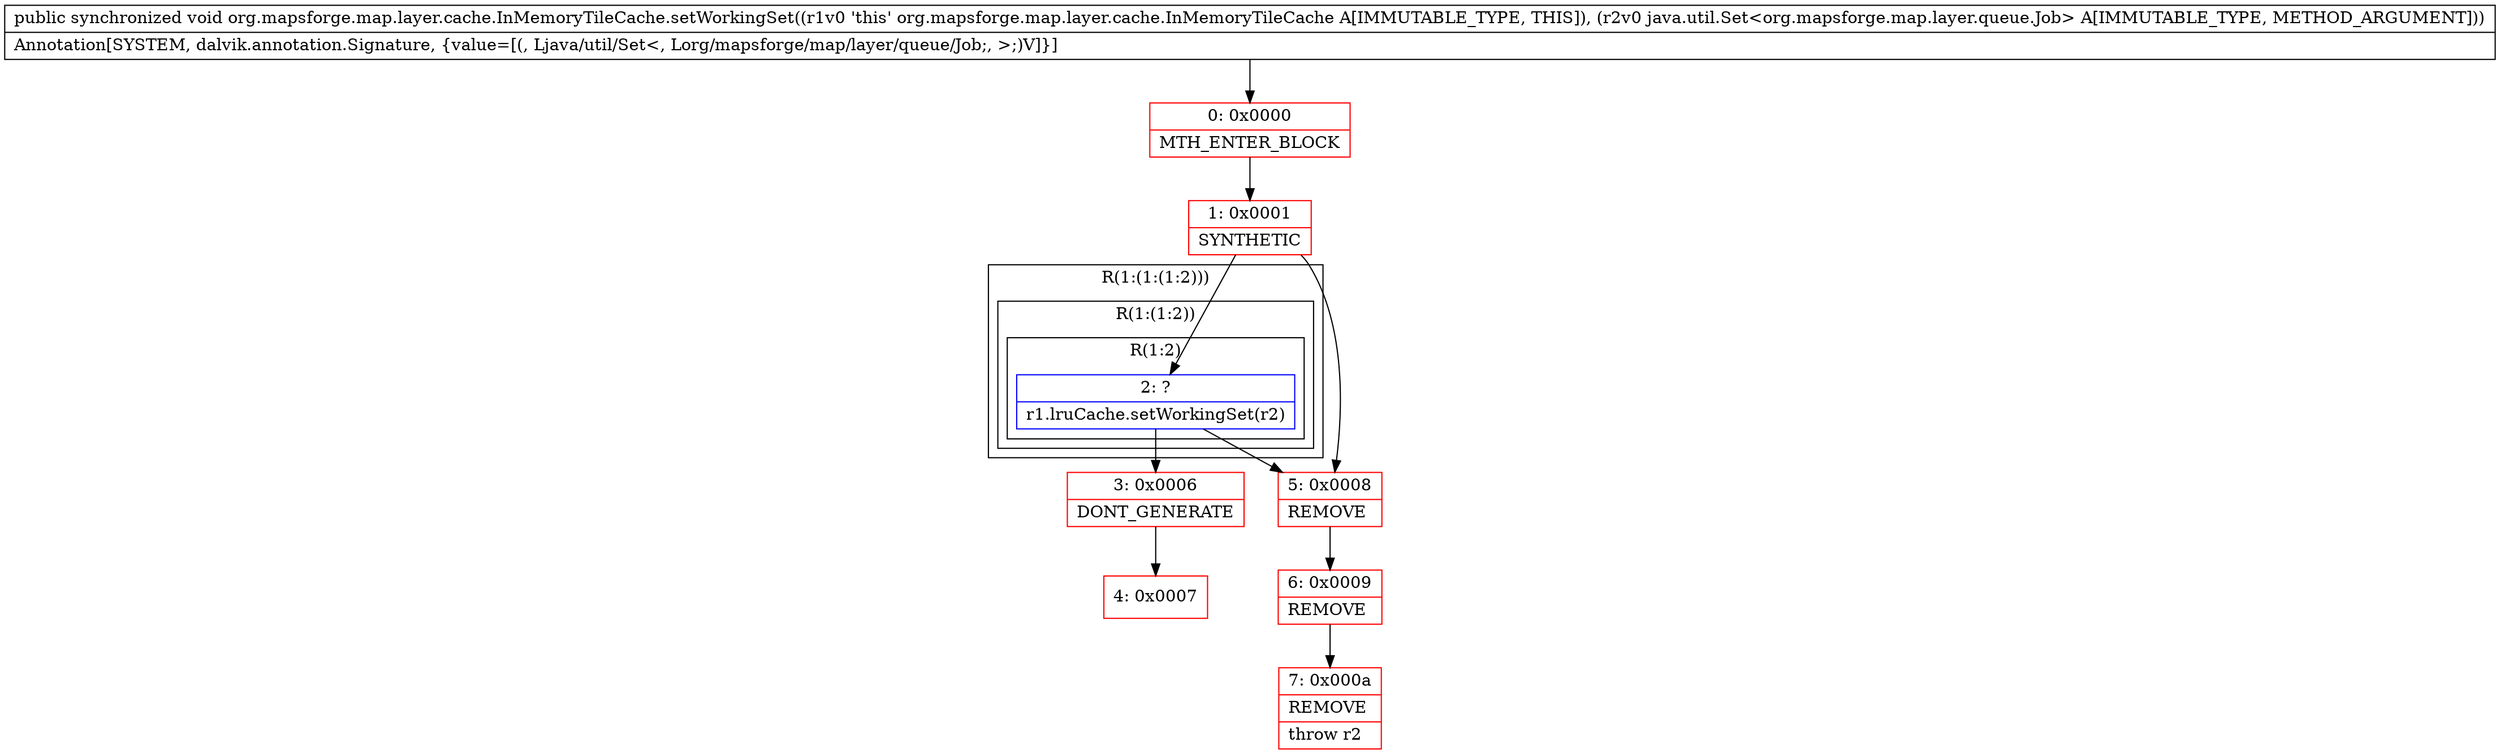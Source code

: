 digraph "CFG fororg.mapsforge.map.layer.cache.InMemoryTileCache.setWorkingSet(Ljava\/util\/Set;)V" {
subgraph cluster_Region_79222133 {
label = "R(1:(1:(1:2)))";
node [shape=record,color=blue];
subgraph cluster_Region_202752066 {
label = "R(1:(1:2))";
node [shape=record,color=blue];
subgraph cluster_Region_1038152330 {
label = "R(1:2)";
node [shape=record,color=blue];
Node_2 [shape=record,label="{2\:\ ?|r1.lruCache.setWorkingSet(r2)\l}"];
}
}
}
Node_0 [shape=record,color=red,label="{0\:\ 0x0000|MTH_ENTER_BLOCK\l}"];
Node_1 [shape=record,color=red,label="{1\:\ 0x0001|SYNTHETIC\l}"];
Node_3 [shape=record,color=red,label="{3\:\ 0x0006|DONT_GENERATE\l}"];
Node_4 [shape=record,color=red,label="{4\:\ 0x0007}"];
Node_5 [shape=record,color=red,label="{5\:\ 0x0008|REMOVE\l}"];
Node_6 [shape=record,color=red,label="{6\:\ 0x0009|REMOVE\l}"];
Node_7 [shape=record,color=red,label="{7\:\ 0x000a|REMOVE\l|throw r2\l}"];
MethodNode[shape=record,label="{public synchronized void org.mapsforge.map.layer.cache.InMemoryTileCache.setWorkingSet((r1v0 'this' org.mapsforge.map.layer.cache.InMemoryTileCache A[IMMUTABLE_TYPE, THIS]), (r2v0 java.util.Set\<org.mapsforge.map.layer.queue.Job\> A[IMMUTABLE_TYPE, METHOD_ARGUMENT]))  | Annotation[SYSTEM, dalvik.annotation.Signature, \{value=[(, Ljava\/util\/Set\<, Lorg\/mapsforge\/map\/layer\/queue\/Job;, \>;)V]\}]\l}"];
MethodNode -> Node_0;
Node_2 -> Node_3;
Node_2 -> Node_5;
Node_0 -> Node_1;
Node_1 -> Node_2;
Node_1 -> Node_5;
Node_3 -> Node_4;
Node_5 -> Node_6;
Node_6 -> Node_7;
}

